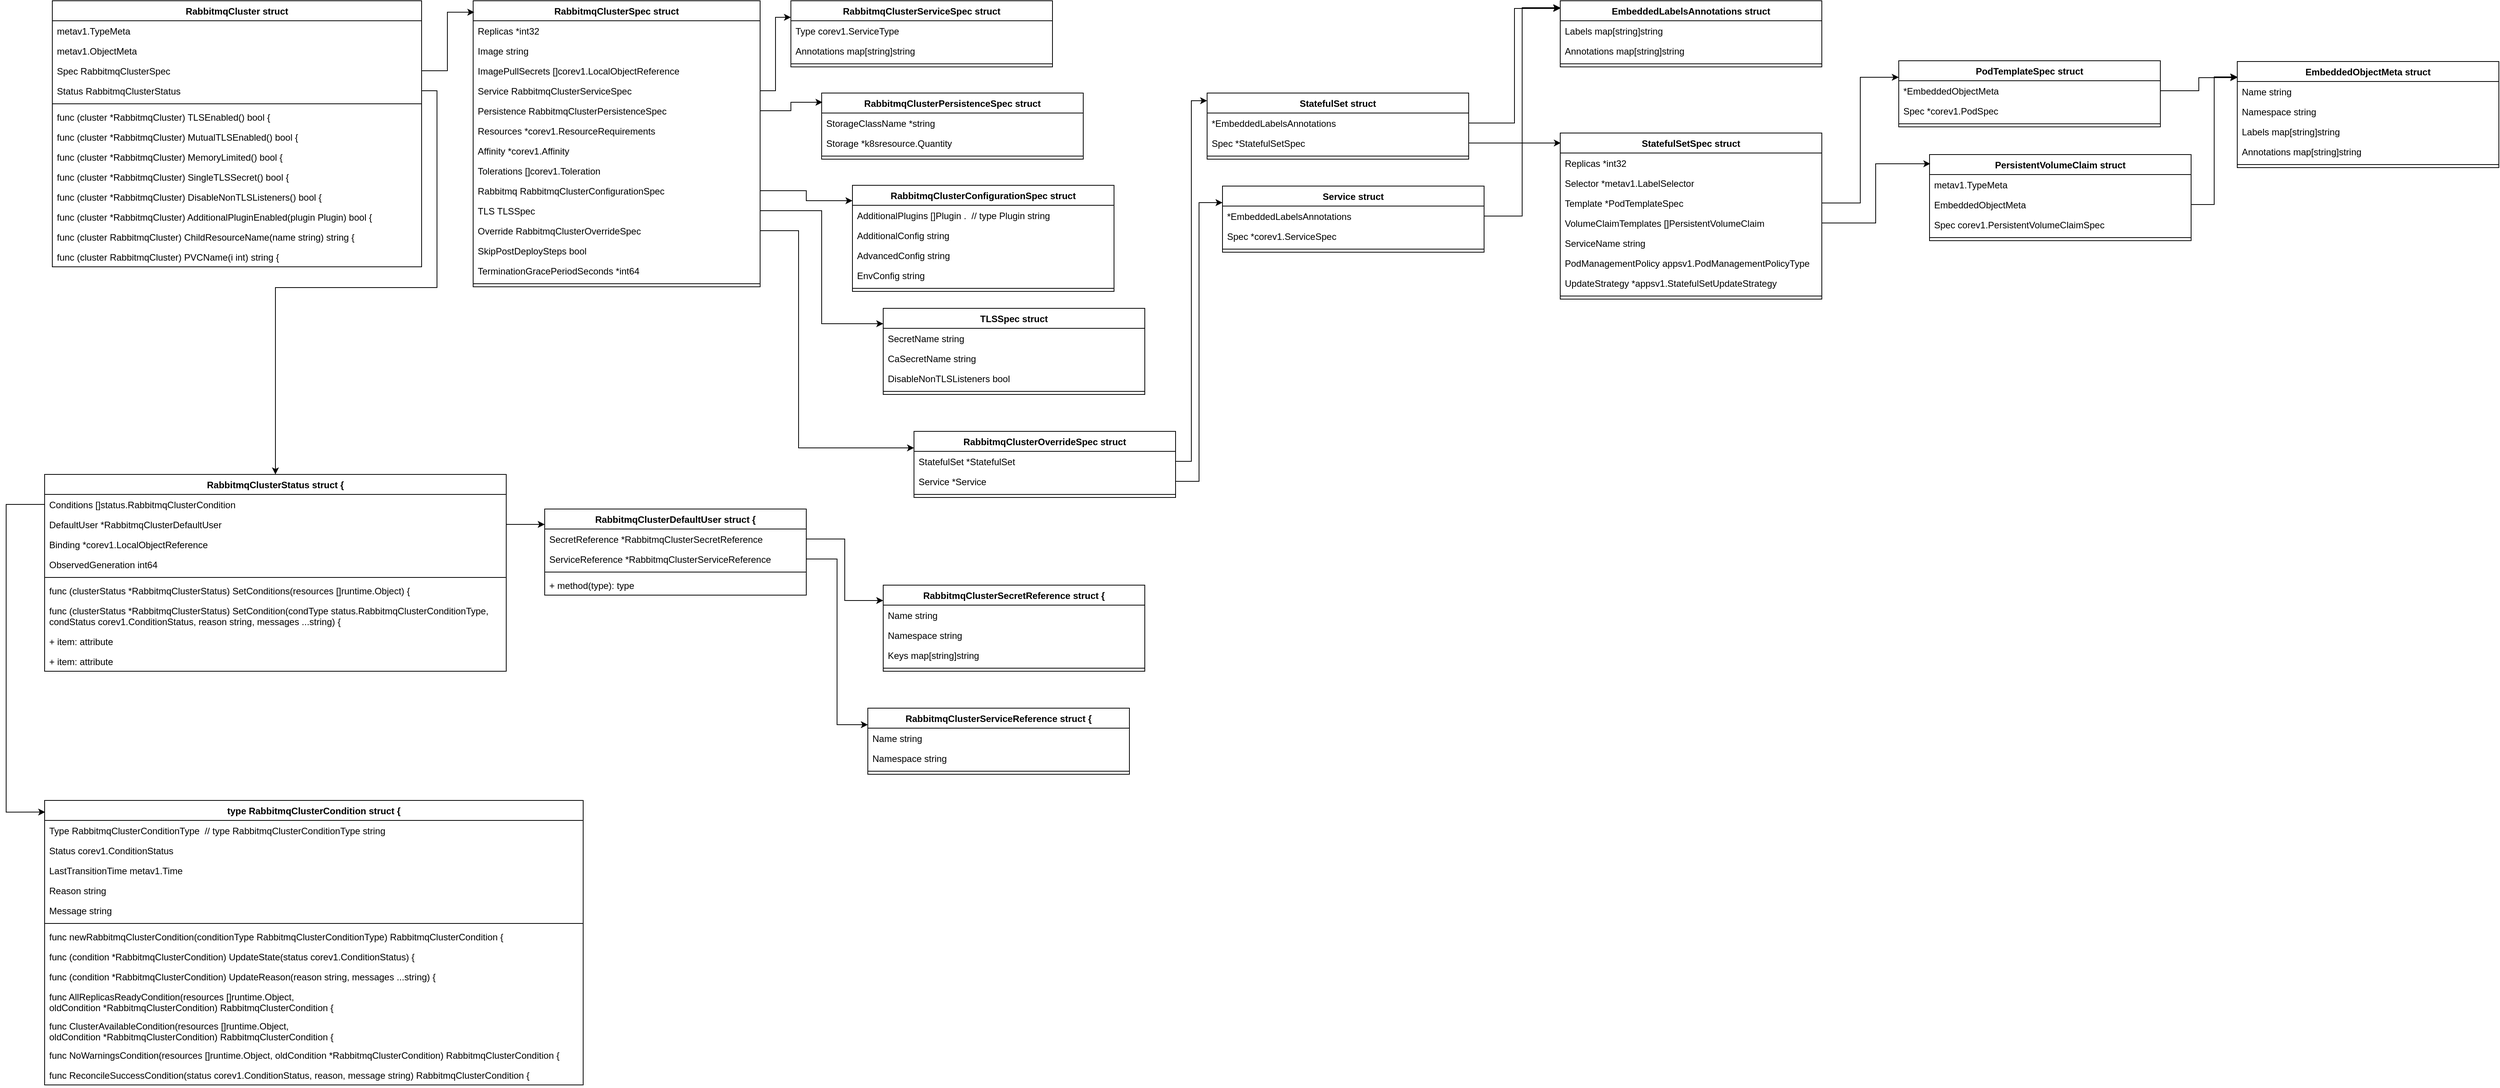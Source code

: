<mxfile version="12.5.3" type="device"><diagram id="CGP5E35bT5dCMNJ7SSdT" name="第 1 页"><mxGraphModel dx="1933" dy="892" grid="1" gridSize="10" guides="1" tooltips="1" connect="1" arrows="1" fold="1" page="1" pageScale="1" pageWidth="827" pageHeight="1169" math="0" shadow="0"><root><mxCell id="0"/><mxCell id="1" parent="0"/><mxCell id="dHgxbIUQUCaYU8uZ3ucw-6" value="RabbitmqCluster struct" style="swimlane;fontStyle=1;align=center;verticalAlign=top;childLayout=stackLayout;horizontal=1;startSize=26;horizontalStack=0;resizeParent=1;resizeParentMax=0;resizeLast=0;collapsible=1;marginBottom=0;" vertex="1" parent="1"><mxGeometry x="-200" y="320" width="480" height="346" as="geometry"/></mxCell><mxCell id="dHgxbIUQUCaYU8uZ3ucw-2" value="metav1.TypeMeta" style="text;strokeColor=none;fillColor=none;align=left;verticalAlign=top;spacingLeft=4;spacingRight=4;overflow=hidden;rotatable=0;points=[[0,0.5],[1,0.5]];portConstraint=eastwest;" vertex="1" parent="dHgxbIUQUCaYU8uZ3ucw-6"><mxGeometry y="26" width="480" height="26" as="geometry"/></mxCell><mxCell id="dHgxbIUQUCaYU8uZ3ucw-3" value="metav1.ObjectMeta" style="text;strokeColor=none;fillColor=none;align=left;verticalAlign=top;spacingLeft=4;spacingRight=4;overflow=hidden;rotatable=0;points=[[0,0.5],[1,0.5]];portConstraint=eastwest;" vertex="1" parent="dHgxbIUQUCaYU8uZ3ucw-6"><mxGeometry y="52" width="480" height="26" as="geometry"/></mxCell><mxCell id="dHgxbIUQUCaYU8uZ3ucw-4" value="Spec RabbitmqClusterSpec" style="text;strokeColor=none;fillColor=none;align=left;verticalAlign=top;spacingLeft=4;spacingRight=4;overflow=hidden;rotatable=0;points=[[0,0.5],[1,0.5]];portConstraint=eastwest;" vertex="1" parent="dHgxbIUQUCaYU8uZ3ucw-6"><mxGeometry y="78" width="480" height="26" as="geometry"/></mxCell><mxCell id="dHgxbIUQUCaYU8uZ3ucw-5" value="Status RabbitmqClusterStatus" style="text;strokeColor=none;fillColor=none;align=left;verticalAlign=top;spacingLeft=4;spacingRight=4;overflow=hidden;rotatable=0;points=[[0,0.5],[1,0.5]];portConstraint=eastwest;" vertex="1" parent="dHgxbIUQUCaYU8uZ3ucw-6"><mxGeometry y="104" width="480" height="26" as="geometry"/></mxCell><mxCell id="dHgxbIUQUCaYU8uZ3ucw-8" value="" style="line;strokeWidth=1;fillColor=none;align=left;verticalAlign=middle;spacingTop=-1;spacingLeft=3;spacingRight=3;rotatable=0;labelPosition=right;points=[];portConstraint=eastwest;" vertex="1" parent="dHgxbIUQUCaYU8uZ3ucw-6"><mxGeometry y="130" width="480" height="8" as="geometry"/></mxCell><mxCell id="dHgxbIUQUCaYU8uZ3ucw-153" value="func (cluster *RabbitmqCluster) TLSEnabled() bool {" style="text;strokeColor=none;fillColor=none;align=left;verticalAlign=top;spacingLeft=4;spacingRight=4;overflow=hidden;rotatable=0;points=[[0,0.5],[1,0.5]];portConstraint=eastwest;" vertex="1" parent="dHgxbIUQUCaYU8uZ3ucw-6"><mxGeometry y="138" width="480" height="26" as="geometry"/></mxCell><mxCell id="dHgxbIUQUCaYU8uZ3ucw-154" value="func (cluster *RabbitmqCluster) MutualTLSEnabled() bool {" style="text;strokeColor=none;fillColor=none;align=left;verticalAlign=top;spacingLeft=4;spacingRight=4;overflow=hidden;rotatable=0;points=[[0,0.5],[1,0.5]];portConstraint=eastwest;" vertex="1" parent="dHgxbIUQUCaYU8uZ3ucw-6"><mxGeometry y="164" width="480" height="26" as="geometry"/></mxCell><mxCell id="dHgxbIUQUCaYU8uZ3ucw-152" value="func (cluster *RabbitmqCluster) MemoryLimited() bool {" style="text;strokeColor=none;fillColor=none;align=left;verticalAlign=top;spacingLeft=4;spacingRight=4;overflow=hidden;rotatable=0;points=[[0,0.5],[1,0.5]];portConstraint=eastwest;" vertex="1" parent="dHgxbIUQUCaYU8uZ3ucw-6"><mxGeometry y="190" width="480" height="26" as="geometry"/></mxCell><mxCell id="dHgxbIUQUCaYU8uZ3ucw-156" value="func (cluster *RabbitmqCluster) SingleTLSSecret() bool {" style="text;strokeColor=none;fillColor=none;align=left;verticalAlign=top;spacingLeft=4;spacingRight=4;overflow=hidden;rotatable=0;points=[[0,0.5],[1,0.5]];portConstraint=eastwest;" vertex="1" parent="dHgxbIUQUCaYU8uZ3ucw-6"><mxGeometry y="216" width="480" height="26" as="geometry"/></mxCell><mxCell id="dHgxbIUQUCaYU8uZ3ucw-157" value="func (cluster *RabbitmqCluster) DisableNonTLSListeners() bool {" style="text;strokeColor=none;fillColor=none;align=left;verticalAlign=top;spacingLeft=4;spacingRight=4;overflow=hidden;rotatable=0;points=[[0,0.5],[1,0.5]];portConstraint=eastwest;" vertex="1" parent="dHgxbIUQUCaYU8uZ3ucw-6"><mxGeometry y="242" width="480" height="26" as="geometry"/></mxCell><mxCell id="dHgxbIUQUCaYU8uZ3ucw-155" value="func (cluster *RabbitmqCluster) AdditionalPluginEnabled(plugin Plugin) bool {" style="text;strokeColor=none;fillColor=none;align=left;verticalAlign=top;spacingLeft=4;spacingRight=4;overflow=hidden;rotatable=0;points=[[0,0.5],[1,0.5]];portConstraint=eastwest;" vertex="1" parent="dHgxbIUQUCaYU8uZ3ucw-6"><mxGeometry y="268" width="480" height="26" as="geometry"/></mxCell><mxCell id="dHgxbIUQUCaYU8uZ3ucw-158" value="func (cluster RabbitmqCluster) ChildResourceName(name string) string {" style="text;strokeColor=none;fillColor=none;align=left;verticalAlign=top;spacingLeft=4;spacingRight=4;overflow=hidden;rotatable=0;points=[[0,0.5],[1,0.5]];portConstraint=eastwest;" vertex="1" parent="dHgxbIUQUCaYU8uZ3ucw-6"><mxGeometry y="294" width="480" height="26" as="geometry"/></mxCell><mxCell id="dHgxbIUQUCaYU8uZ3ucw-159" value="func (cluster RabbitmqCluster) PVCName(i int) string {" style="text;strokeColor=none;fillColor=none;align=left;verticalAlign=top;spacingLeft=4;spacingRight=4;overflow=hidden;rotatable=0;points=[[0,0.5],[1,0.5]];portConstraint=eastwest;" vertex="1" parent="dHgxbIUQUCaYU8uZ3ucw-6"><mxGeometry y="320" width="480" height="26" as="geometry"/></mxCell><mxCell id="dHgxbIUQUCaYU8uZ3ucw-10" value="RabbitmqClusterSpec struct" style="swimlane;fontStyle=1;align=center;verticalAlign=top;childLayout=stackLayout;horizontal=1;startSize=26;horizontalStack=0;resizeParent=1;resizeParentMax=0;resizeLast=0;collapsible=1;marginBottom=0;" vertex="1" parent="1"><mxGeometry x="347" y="320" width="373" height="372" as="geometry"/></mxCell><mxCell id="dHgxbIUQUCaYU8uZ3ucw-11" value="Replicas *int32" style="text;strokeColor=none;fillColor=none;align=left;verticalAlign=top;spacingLeft=4;spacingRight=4;overflow=hidden;rotatable=0;points=[[0,0.5],[1,0.5]];portConstraint=eastwest;" vertex="1" parent="dHgxbIUQUCaYU8uZ3ucw-10"><mxGeometry y="26" width="373" height="26" as="geometry"/></mxCell><mxCell id="dHgxbIUQUCaYU8uZ3ucw-16" value="Image string" style="text;strokeColor=none;fillColor=none;align=left;verticalAlign=top;spacingLeft=4;spacingRight=4;overflow=hidden;rotatable=0;points=[[0,0.5],[1,0.5]];portConstraint=eastwest;" vertex="1" parent="dHgxbIUQUCaYU8uZ3ucw-10"><mxGeometry y="52" width="373" height="26" as="geometry"/></mxCell><mxCell id="dHgxbIUQUCaYU8uZ3ucw-18" value="ImagePullSecrets []corev1.LocalObjectReference" style="text;strokeColor=none;fillColor=none;align=left;verticalAlign=top;spacingLeft=4;spacingRight=4;overflow=hidden;rotatable=0;points=[[0,0.5],[1,0.5]];portConstraint=eastwest;" vertex="1" parent="dHgxbIUQUCaYU8uZ3ucw-10"><mxGeometry y="78" width="373" height="26" as="geometry"/></mxCell><mxCell id="dHgxbIUQUCaYU8uZ3ucw-17" value="Service RabbitmqClusterServiceSpec" style="text;strokeColor=none;fillColor=none;align=left;verticalAlign=top;spacingLeft=4;spacingRight=4;overflow=hidden;rotatable=0;points=[[0,0.5],[1,0.5]];portConstraint=eastwest;" vertex="1" parent="dHgxbIUQUCaYU8uZ3ucw-10"><mxGeometry y="104" width="373" height="26" as="geometry"/></mxCell><mxCell id="dHgxbIUQUCaYU8uZ3ucw-19" value="Persistence RabbitmqClusterPersistenceSpec" style="text;strokeColor=none;fillColor=none;align=left;verticalAlign=top;spacingLeft=4;spacingRight=4;overflow=hidden;rotatable=0;points=[[0,0.5],[1,0.5]];portConstraint=eastwest;" vertex="1" parent="dHgxbIUQUCaYU8uZ3ucw-10"><mxGeometry y="130" width="373" height="26" as="geometry"/></mxCell><mxCell id="dHgxbIUQUCaYU8uZ3ucw-15" value="Resources *corev1.ResourceRequirements" style="text;strokeColor=none;fillColor=none;align=left;verticalAlign=top;spacingLeft=4;spacingRight=4;overflow=hidden;rotatable=0;points=[[0,0.5],[1,0.5]];portConstraint=eastwest;" vertex="1" parent="dHgxbIUQUCaYU8uZ3ucw-10"><mxGeometry y="156" width="373" height="26" as="geometry"/></mxCell><mxCell id="dHgxbIUQUCaYU8uZ3ucw-14" value="Affinity *corev1.Affinity" style="text;strokeColor=none;fillColor=none;align=left;verticalAlign=top;spacingLeft=4;spacingRight=4;overflow=hidden;rotatable=0;points=[[0,0.5],[1,0.5]];portConstraint=eastwest;" vertex="1" parent="dHgxbIUQUCaYU8uZ3ucw-10"><mxGeometry y="182" width="373" height="26" as="geometry"/></mxCell><mxCell id="dHgxbIUQUCaYU8uZ3ucw-25" value="Tolerations []corev1.Toleration" style="text;strokeColor=none;fillColor=none;align=left;verticalAlign=top;spacingLeft=4;spacingRight=4;overflow=hidden;rotatable=0;points=[[0,0.5],[1,0.5]];portConstraint=eastwest;" vertex="1" parent="dHgxbIUQUCaYU8uZ3ucw-10"><mxGeometry y="208" width="373" height="26" as="geometry"/></mxCell><mxCell id="dHgxbIUQUCaYU8uZ3ucw-27" value="Rabbitmq RabbitmqClusterConfigurationSpec" style="text;strokeColor=none;fillColor=none;align=left;verticalAlign=top;spacingLeft=4;spacingRight=4;overflow=hidden;rotatable=0;points=[[0,0.5],[1,0.5]];portConstraint=eastwest;" vertex="1" parent="dHgxbIUQUCaYU8uZ3ucw-10"><mxGeometry y="234" width="373" height="26" as="geometry"/></mxCell><mxCell id="dHgxbIUQUCaYU8uZ3ucw-28" value="TLS TLSSpec" style="text;strokeColor=none;fillColor=none;align=left;verticalAlign=top;spacingLeft=4;spacingRight=4;overflow=hidden;rotatable=0;points=[[0,0.5],[1,0.5]];portConstraint=eastwest;" vertex="1" parent="dHgxbIUQUCaYU8uZ3ucw-10"><mxGeometry y="260" width="373" height="26" as="geometry"/></mxCell><mxCell id="dHgxbIUQUCaYU8uZ3ucw-30" value="Override RabbitmqClusterOverrideSpec" style="text;strokeColor=none;fillColor=none;align=left;verticalAlign=top;spacingLeft=4;spacingRight=4;overflow=hidden;rotatable=0;points=[[0,0.5],[1,0.5]];portConstraint=eastwest;" vertex="1" parent="dHgxbIUQUCaYU8uZ3ucw-10"><mxGeometry y="286" width="373" height="26" as="geometry"/></mxCell><mxCell id="dHgxbIUQUCaYU8uZ3ucw-31" value="SkipPostDeploySteps bool" style="text;strokeColor=none;fillColor=none;align=left;verticalAlign=top;spacingLeft=4;spacingRight=4;overflow=hidden;rotatable=0;points=[[0,0.5],[1,0.5]];portConstraint=eastwest;" vertex="1" parent="dHgxbIUQUCaYU8uZ3ucw-10"><mxGeometry y="312" width="373" height="26" as="geometry"/></mxCell><mxCell id="dHgxbIUQUCaYU8uZ3ucw-32" value="TerminationGracePeriodSeconds *int64" style="text;strokeColor=none;fillColor=none;align=left;verticalAlign=top;spacingLeft=4;spacingRight=4;overflow=hidden;rotatable=0;points=[[0,0.5],[1,0.5]];portConstraint=eastwest;" vertex="1" parent="dHgxbIUQUCaYU8uZ3ucw-10"><mxGeometry y="338" width="373" height="26" as="geometry"/></mxCell><mxCell id="dHgxbIUQUCaYU8uZ3ucw-12" value="" style="line;strokeWidth=1;fillColor=none;align=left;verticalAlign=middle;spacingTop=-1;spacingLeft=3;spacingRight=3;rotatable=0;labelPosition=right;points=[];portConstraint=eastwest;" vertex="1" parent="dHgxbIUQUCaYU8uZ3ucw-10"><mxGeometry y="364" width="373" height="8" as="geometry"/></mxCell><mxCell id="dHgxbIUQUCaYU8uZ3ucw-33" style="edgeStyle=orthogonalEdgeStyle;rounded=0;orthogonalLoop=1;jettySize=auto;html=1;entryX=0.004;entryY=0.04;entryDx=0;entryDy=0;entryPerimeter=0;" edge="1" parent="1" source="dHgxbIUQUCaYU8uZ3ucw-4" target="dHgxbIUQUCaYU8uZ3ucw-10"><mxGeometry relative="1" as="geometry"/></mxCell><mxCell id="dHgxbIUQUCaYU8uZ3ucw-34" value="RabbitmqClusterOverrideSpec struct" style="swimlane;fontStyle=1;align=center;verticalAlign=top;childLayout=stackLayout;horizontal=1;startSize=26;horizontalStack=0;resizeParent=1;resizeParentMax=0;resizeLast=0;collapsible=1;marginBottom=0;" vertex="1" parent="1"><mxGeometry x="920" y="880" width="340" height="86" as="geometry"/></mxCell><mxCell id="dHgxbIUQUCaYU8uZ3ucw-35" value="StatefulSet *StatefulSet" style="text;strokeColor=none;fillColor=none;align=left;verticalAlign=top;spacingLeft=4;spacingRight=4;overflow=hidden;rotatable=0;points=[[0,0.5],[1,0.5]];portConstraint=eastwest;" vertex="1" parent="dHgxbIUQUCaYU8uZ3ucw-34"><mxGeometry y="26" width="340" height="26" as="geometry"/></mxCell><mxCell id="dHgxbIUQUCaYU8uZ3ucw-38" value="Service *Service" style="text;strokeColor=none;fillColor=none;align=left;verticalAlign=top;spacingLeft=4;spacingRight=4;overflow=hidden;rotatable=0;points=[[0,0.5],[1,0.5]];portConstraint=eastwest;" vertex="1" parent="dHgxbIUQUCaYU8uZ3ucw-34"><mxGeometry y="52" width="340" height="26" as="geometry"/></mxCell><mxCell id="dHgxbIUQUCaYU8uZ3ucw-36" value="" style="line;strokeWidth=1;fillColor=none;align=left;verticalAlign=middle;spacingTop=-1;spacingLeft=3;spacingRight=3;rotatable=0;labelPosition=right;points=[];portConstraint=eastwest;" vertex="1" parent="dHgxbIUQUCaYU8uZ3ucw-34"><mxGeometry y="78" width="340" height="8" as="geometry"/></mxCell><mxCell id="dHgxbIUQUCaYU8uZ3ucw-40" value="Service struct" style="swimlane;fontStyle=1;align=center;verticalAlign=top;childLayout=stackLayout;horizontal=1;startSize=26;horizontalStack=0;resizeParent=1;resizeParentMax=0;resizeLast=0;collapsible=1;marginBottom=0;" vertex="1" parent="1"><mxGeometry x="1321" y="561" width="340" height="86" as="geometry"/></mxCell><mxCell id="dHgxbIUQUCaYU8uZ3ucw-41" value="*EmbeddedLabelsAnnotations" style="text;strokeColor=none;fillColor=none;align=left;verticalAlign=top;spacingLeft=4;spacingRight=4;overflow=hidden;rotatable=0;points=[[0,0.5],[1,0.5]];portConstraint=eastwest;" vertex="1" parent="dHgxbIUQUCaYU8uZ3ucw-40"><mxGeometry y="26" width="340" height="26" as="geometry"/></mxCell><mxCell id="dHgxbIUQUCaYU8uZ3ucw-44" value="Spec *corev1.ServiceSpec" style="text;strokeColor=none;fillColor=none;align=left;verticalAlign=top;spacingLeft=4;spacingRight=4;overflow=hidden;rotatable=0;points=[[0,0.5],[1,0.5]];portConstraint=eastwest;" vertex="1" parent="dHgxbIUQUCaYU8uZ3ucw-40"><mxGeometry y="52" width="340" height="26" as="geometry"/></mxCell><mxCell id="dHgxbIUQUCaYU8uZ3ucw-42" value="" style="line;strokeWidth=1;fillColor=none;align=left;verticalAlign=middle;spacingTop=-1;spacingLeft=3;spacingRight=3;rotatable=0;labelPosition=right;points=[];portConstraint=eastwest;" vertex="1" parent="dHgxbIUQUCaYU8uZ3ucw-40"><mxGeometry y="78" width="340" height="8" as="geometry"/></mxCell><mxCell id="dHgxbIUQUCaYU8uZ3ucw-47" value="StatefulSet struct" style="swimlane;fontStyle=1;align=center;verticalAlign=top;childLayout=stackLayout;horizontal=1;startSize=26;horizontalStack=0;resizeParent=1;resizeParentMax=0;resizeLast=0;collapsible=1;marginBottom=0;" vertex="1" parent="1"><mxGeometry x="1301" y="440" width="340" height="86" as="geometry"/></mxCell><mxCell id="dHgxbIUQUCaYU8uZ3ucw-48" value="*EmbeddedLabelsAnnotations" style="text;strokeColor=none;fillColor=none;align=left;verticalAlign=top;spacingLeft=4;spacingRight=4;overflow=hidden;rotatable=0;points=[[0,0.5],[1,0.5]];portConstraint=eastwest;" vertex="1" parent="dHgxbIUQUCaYU8uZ3ucw-47"><mxGeometry y="26" width="340" height="26" as="geometry"/></mxCell><mxCell id="dHgxbIUQUCaYU8uZ3ucw-51" value="Spec *StatefulSetSpec" style="text;strokeColor=none;fillColor=none;align=left;verticalAlign=top;spacingLeft=4;spacingRight=4;overflow=hidden;rotatable=0;points=[[0,0.5],[1,0.5]];portConstraint=eastwest;" vertex="1" parent="dHgxbIUQUCaYU8uZ3ucw-47"><mxGeometry y="52" width="340" height="26" as="geometry"/></mxCell><mxCell id="dHgxbIUQUCaYU8uZ3ucw-49" value="" style="line;strokeWidth=1;fillColor=none;align=left;verticalAlign=middle;spacingTop=-1;spacingLeft=3;spacingRight=3;rotatable=0;labelPosition=right;points=[];portConstraint=eastwest;" vertex="1" parent="dHgxbIUQUCaYU8uZ3ucw-47"><mxGeometry y="78" width="340" height="8" as="geometry"/></mxCell><mxCell id="dHgxbIUQUCaYU8uZ3ucw-53" value="StatefulSetSpec struct" style="swimlane;fontStyle=1;align=center;verticalAlign=top;childLayout=stackLayout;horizontal=1;startSize=26;horizontalStack=0;resizeParent=1;resizeParentMax=0;resizeLast=0;collapsible=1;marginBottom=0;" vertex="1" parent="1"><mxGeometry x="1760" y="492" width="340" height="216" as="geometry"/></mxCell><mxCell id="dHgxbIUQUCaYU8uZ3ucw-57" value="Replicas *int32" style="text;strokeColor=none;fillColor=none;align=left;verticalAlign=top;spacingLeft=4;spacingRight=4;overflow=hidden;rotatable=0;points=[[0,0.5],[1,0.5]];portConstraint=eastwest;" vertex="1" parent="dHgxbIUQUCaYU8uZ3ucw-53"><mxGeometry y="26" width="340" height="26" as="geometry"/></mxCell><mxCell id="dHgxbIUQUCaYU8uZ3ucw-58" value="Selector *metav1.LabelSelector" style="text;strokeColor=none;fillColor=none;align=left;verticalAlign=top;spacingLeft=4;spacingRight=4;overflow=hidden;rotatable=0;points=[[0,0.5],[1,0.5]];portConstraint=eastwest;" vertex="1" parent="dHgxbIUQUCaYU8uZ3ucw-53"><mxGeometry y="52" width="340" height="26" as="geometry"/></mxCell><mxCell id="dHgxbIUQUCaYU8uZ3ucw-60" value="Template *PodTemplateSpec" style="text;strokeColor=none;fillColor=none;align=left;verticalAlign=top;spacingLeft=4;spacingRight=4;overflow=hidden;rotatable=0;points=[[0,0.5],[1,0.5]];portConstraint=eastwest;" vertex="1" parent="dHgxbIUQUCaYU8uZ3ucw-53"><mxGeometry y="78" width="340" height="26" as="geometry"/></mxCell><mxCell id="dHgxbIUQUCaYU8uZ3ucw-59" value="VolumeClaimTemplates []PersistentVolumeClaim" style="text;strokeColor=none;fillColor=none;align=left;verticalAlign=top;spacingLeft=4;spacingRight=4;overflow=hidden;rotatable=0;points=[[0,0.5],[1,0.5]];portConstraint=eastwest;" vertex="1" parent="dHgxbIUQUCaYU8uZ3ucw-53"><mxGeometry y="104" width="340" height="26" as="geometry"/></mxCell><mxCell id="dHgxbIUQUCaYU8uZ3ucw-61" value="ServiceName string" style="text;strokeColor=none;fillColor=none;align=left;verticalAlign=top;spacingLeft=4;spacingRight=4;overflow=hidden;rotatable=0;points=[[0,0.5],[1,0.5]];portConstraint=eastwest;" vertex="1" parent="dHgxbIUQUCaYU8uZ3ucw-53"><mxGeometry y="130" width="340" height="26" as="geometry"/></mxCell><mxCell id="dHgxbIUQUCaYU8uZ3ucw-54" value="PodManagementPolicy appsv1.PodManagementPolicyType" style="text;strokeColor=none;fillColor=none;align=left;verticalAlign=top;spacingLeft=4;spacingRight=4;overflow=hidden;rotatable=0;points=[[0,0.5],[1,0.5]];portConstraint=eastwest;" vertex="1" parent="dHgxbIUQUCaYU8uZ3ucw-53"><mxGeometry y="156" width="340" height="26" as="geometry"/></mxCell><mxCell id="dHgxbIUQUCaYU8uZ3ucw-62" value="UpdateStrategy *appsv1.StatefulSetUpdateStrategy" style="text;strokeColor=none;fillColor=none;align=left;verticalAlign=top;spacingLeft=4;spacingRight=4;overflow=hidden;rotatable=0;points=[[0,0.5],[1,0.5]];portConstraint=eastwest;" vertex="1" parent="dHgxbIUQUCaYU8uZ3ucw-53"><mxGeometry y="182" width="340" height="26" as="geometry"/></mxCell><mxCell id="dHgxbIUQUCaYU8uZ3ucw-55" value="" style="line;strokeWidth=1;fillColor=none;align=left;verticalAlign=middle;spacingTop=-1;spacingLeft=3;spacingRight=3;rotatable=0;labelPosition=right;points=[];portConstraint=eastwest;" vertex="1" parent="dHgxbIUQUCaYU8uZ3ucw-53"><mxGeometry y="208" width="340" height="8" as="geometry"/></mxCell><mxCell id="dHgxbIUQUCaYU8uZ3ucw-65" value="EmbeddedLabelsAnnotations struct" style="swimlane;fontStyle=1;align=center;verticalAlign=top;childLayout=stackLayout;horizontal=1;startSize=26;horizontalStack=0;resizeParent=1;resizeParentMax=0;resizeLast=0;collapsible=1;marginBottom=0;" vertex="1" parent="1"><mxGeometry x="1760" y="320" width="340" height="86" as="geometry"/></mxCell><mxCell id="dHgxbIUQUCaYU8uZ3ucw-69" value="Labels map[string]string" style="text;strokeColor=none;fillColor=none;align=left;verticalAlign=top;spacingLeft=4;spacingRight=4;overflow=hidden;rotatable=0;points=[[0,0.5],[1,0.5]];portConstraint=eastwest;" vertex="1" parent="dHgxbIUQUCaYU8uZ3ucw-65"><mxGeometry y="26" width="340" height="26" as="geometry"/></mxCell><mxCell id="dHgxbIUQUCaYU8uZ3ucw-66" value="Annotations map[string]string" style="text;strokeColor=none;fillColor=none;align=left;verticalAlign=top;spacingLeft=4;spacingRight=4;overflow=hidden;rotatable=0;points=[[0,0.5],[1,0.5]];portConstraint=eastwest;" vertex="1" parent="dHgxbIUQUCaYU8uZ3ucw-65"><mxGeometry y="52" width="340" height="26" as="geometry"/></mxCell><mxCell id="dHgxbIUQUCaYU8uZ3ucw-67" value="" style="line;strokeWidth=1;fillColor=none;align=left;verticalAlign=middle;spacingTop=-1;spacingLeft=3;spacingRight=3;rotatable=0;labelPosition=right;points=[];portConstraint=eastwest;" vertex="1" parent="dHgxbIUQUCaYU8uZ3ucw-65"><mxGeometry y="78" width="340" height="8" as="geometry"/></mxCell><mxCell id="dHgxbIUQUCaYU8uZ3ucw-72" value="EmbeddedObjectMeta struct" style="swimlane;fontStyle=1;align=center;verticalAlign=top;childLayout=stackLayout;horizontal=1;startSize=26;horizontalStack=0;resizeParent=1;resizeParentMax=0;resizeLast=0;collapsible=1;marginBottom=0;" vertex="1" parent="1"><mxGeometry x="2640" y="399" width="340" height="138" as="geometry"/></mxCell><mxCell id="dHgxbIUQUCaYU8uZ3ucw-73" value="Name string" style="text;strokeColor=none;fillColor=none;align=left;verticalAlign=top;spacingLeft=4;spacingRight=4;overflow=hidden;rotatable=0;points=[[0,0.5],[1,0.5]];portConstraint=eastwest;" vertex="1" parent="dHgxbIUQUCaYU8uZ3ucw-72"><mxGeometry y="26" width="340" height="26" as="geometry"/></mxCell><mxCell id="dHgxbIUQUCaYU8uZ3ucw-77" value="Namespace string" style="text;strokeColor=none;fillColor=none;align=left;verticalAlign=top;spacingLeft=4;spacingRight=4;overflow=hidden;rotatable=0;points=[[0,0.5],[1,0.5]];portConstraint=eastwest;" vertex="1" parent="dHgxbIUQUCaYU8uZ3ucw-72"><mxGeometry y="52" width="340" height="26" as="geometry"/></mxCell><mxCell id="dHgxbIUQUCaYU8uZ3ucw-76" value="Labels map[string]string" style="text;strokeColor=none;fillColor=none;align=left;verticalAlign=top;spacingLeft=4;spacingRight=4;overflow=hidden;rotatable=0;points=[[0,0.5],[1,0.5]];portConstraint=eastwest;" vertex="1" parent="dHgxbIUQUCaYU8uZ3ucw-72"><mxGeometry y="78" width="340" height="26" as="geometry"/></mxCell><mxCell id="dHgxbIUQUCaYU8uZ3ucw-78" value="Annotations map[string]string" style="text;strokeColor=none;fillColor=none;align=left;verticalAlign=top;spacingLeft=4;spacingRight=4;overflow=hidden;rotatable=0;points=[[0,0.5],[1,0.5]];portConstraint=eastwest;" vertex="1" parent="dHgxbIUQUCaYU8uZ3ucw-72"><mxGeometry y="104" width="340" height="26" as="geometry"/></mxCell><mxCell id="dHgxbIUQUCaYU8uZ3ucw-74" value="" style="line;strokeWidth=1;fillColor=none;align=left;verticalAlign=middle;spacingTop=-1;spacingLeft=3;spacingRight=3;rotatable=0;labelPosition=right;points=[];portConstraint=eastwest;" vertex="1" parent="dHgxbIUQUCaYU8uZ3ucw-72"><mxGeometry y="130" width="340" height="8" as="geometry"/></mxCell><mxCell id="dHgxbIUQUCaYU8uZ3ucw-79" value="PodTemplateSpec struct" style="swimlane;fontStyle=1;align=center;verticalAlign=top;childLayout=stackLayout;horizontal=1;startSize=26;horizontalStack=0;resizeParent=1;resizeParentMax=0;resizeLast=0;collapsible=1;marginBottom=0;" vertex="1" parent="1"><mxGeometry x="2200" y="398" width="340" height="86" as="geometry"/></mxCell><mxCell id="dHgxbIUQUCaYU8uZ3ucw-80" value="*EmbeddedObjectMeta" style="text;strokeColor=none;fillColor=none;align=left;verticalAlign=top;spacingLeft=4;spacingRight=4;overflow=hidden;rotatable=0;points=[[0,0.5],[1,0.5]];portConstraint=eastwest;" vertex="1" parent="dHgxbIUQUCaYU8uZ3ucw-79"><mxGeometry y="26" width="340" height="26" as="geometry"/></mxCell><mxCell id="dHgxbIUQUCaYU8uZ3ucw-84" value="Spec *corev1.PodSpec" style="text;strokeColor=none;fillColor=none;align=left;verticalAlign=top;spacingLeft=4;spacingRight=4;overflow=hidden;rotatable=0;points=[[0,0.5],[1,0.5]];portConstraint=eastwest;" vertex="1" parent="dHgxbIUQUCaYU8uZ3ucw-79"><mxGeometry y="52" width="340" height="26" as="geometry"/></mxCell><mxCell id="dHgxbIUQUCaYU8uZ3ucw-81" value="" style="line;strokeWidth=1;fillColor=none;align=left;verticalAlign=middle;spacingTop=-1;spacingLeft=3;spacingRight=3;rotatable=0;labelPosition=right;points=[];portConstraint=eastwest;" vertex="1" parent="dHgxbIUQUCaYU8uZ3ucw-79"><mxGeometry y="78" width="340" height="8" as="geometry"/></mxCell><mxCell id="dHgxbIUQUCaYU8uZ3ucw-88" value="PersistentVolumeClaim struct" style="swimlane;fontStyle=1;align=center;verticalAlign=top;childLayout=stackLayout;horizontal=1;startSize=26;horizontalStack=0;resizeParent=1;resizeParentMax=0;resizeLast=0;collapsible=1;marginBottom=0;" vertex="1" parent="1"><mxGeometry x="2240" y="520" width="340" height="112" as="geometry"/></mxCell><mxCell id="dHgxbIUQUCaYU8uZ3ucw-92" value="metav1.TypeMeta" style="text;strokeColor=none;fillColor=none;align=left;verticalAlign=top;spacingLeft=4;spacingRight=4;overflow=hidden;rotatable=0;points=[[0,0.5],[1,0.5]];portConstraint=eastwest;" vertex="1" parent="dHgxbIUQUCaYU8uZ3ucw-88"><mxGeometry y="26" width="340" height="26" as="geometry"/></mxCell><mxCell id="dHgxbIUQUCaYU8uZ3ucw-93" value="EmbeddedObjectMeta" style="text;strokeColor=none;fillColor=none;align=left;verticalAlign=top;spacingLeft=4;spacingRight=4;overflow=hidden;rotatable=0;points=[[0,0.5],[1,0.5]];portConstraint=eastwest;" vertex="1" parent="dHgxbIUQUCaYU8uZ3ucw-88"><mxGeometry y="52" width="340" height="26" as="geometry"/></mxCell><mxCell id="dHgxbIUQUCaYU8uZ3ucw-94" value="Spec corev1.PersistentVolumeClaimSpec" style="text;strokeColor=none;fillColor=none;align=left;verticalAlign=top;spacingLeft=4;spacingRight=4;overflow=hidden;rotatable=0;points=[[0,0.5],[1,0.5]];portConstraint=eastwest;" vertex="1" parent="dHgxbIUQUCaYU8uZ3ucw-88"><mxGeometry y="78" width="340" height="26" as="geometry"/></mxCell><mxCell id="dHgxbIUQUCaYU8uZ3ucw-90" value="" style="line;strokeWidth=1;fillColor=none;align=left;verticalAlign=middle;spacingTop=-1;spacingLeft=3;spacingRight=3;rotatable=0;labelPosition=right;points=[];portConstraint=eastwest;" vertex="1" parent="dHgxbIUQUCaYU8uZ3ucw-88"><mxGeometry y="104" width="340" height="8" as="geometry"/></mxCell><mxCell id="dHgxbIUQUCaYU8uZ3ucw-103" value="TLSSpec struct" style="swimlane;fontStyle=1;align=center;verticalAlign=top;childLayout=stackLayout;horizontal=1;startSize=26;horizontalStack=0;resizeParent=1;resizeParentMax=0;resizeLast=0;collapsible=1;marginBottom=0;" vertex="1" parent="1"><mxGeometry x="880" y="720" width="340" height="112" as="geometry"/></mxCell><mxCell id="dHgxbIUQUCaYU8uZ3ucw-104" value="SecretName string" style="text;strokeColor=none;fillColor=none;align=left;verticalAlign=top;spacingLeft=4;spacingRight=4;overflow=hidden;rotatable=0;points=[[0,0.5],[1,0.5]];portConstraint=eastwest;" vertex="1" parent="dHgxbIUQUCaYU8uZ3ucw-103"><mxGeometry y="26" width="340" height="26" as="geometry"/></mxCell><mxCell id="dHgxbIUQUCaYU8uZ3ucw-109" value="CaSecretName string" style="text;strokeColor=none;fillColor=none;align=left;verticalAlign=top;spacingLeft=4;spacingRight=4;overflow=hidden;rotatable=0;points=[[0,0.5],[1,0.5]];portConstraint=eastwest;" vertex="1" parent="dHgxbIUQUCaYU8uZ3ucw-103"><mxGeometry y="52" width="340" height="26" as="geometry"/></mxCell><mxCell id="dHgxbIUQUCaYU8uZ3ucw-108" value="DisableNonTLSListeners bool" style="text;strokeColor=none;fillColor=none;align=left;verticalAlign=top;spacingLeft=4;spacingRight=4;overflow=hidden;rotatable=0;points=[[0,0.5],[1,0.5]];portConstraint=eastwest;" vertex="1" parent="dHgxbIUQUCaYU8uZ3ucw-103"><mxGeometry y="78" width="340" height="26" as="geometry"/></mxCell><mxCell id="dHgxbIUQUCaYU8uZ3ucw-105" value="" style="line;strokeWidth=1;fillColor=none;align=left;verticalAlign=middle;spacingTop=-1;spacingLeft=3;spacingRight=3;rotatable=0;labelPosition=right;points=[];portConstraint=eastwest;" vertex="1" parent="dHgxbIUQUCaYU8uZ3ucw-103"><mxGeometry y="104" width="340" height="8" as="geometry"/></mxCell><mxCell id="dHgxbIUQUCaYU8uZ3ucw-111" value="RabbitmqClusterConfigurationSpec struct" style="swimlane;fontStyle=1;align=center;verticalAlign=top;childLayout=stackLayout;horizontal=1;startSize=26;horizontalStack=0;resizeParent=1;resizeParentMax=0;resizeLast=0;collapsible=1;marginBottom=0;" vertex="1" parent="1"><mxGeometry x="840" y="560" width="340" height="138" as="geometry"/></mxCell><mxCell id="dHgxbIUQUCaYU8uZ3ucw-115" value="AdditionalPlugins []Plugin .  // type Plugin string" style="text;strokeColor=none;fillColor=none;align=left;verticalAlign=top;spacingLeft=4;spacingRight=4;overflow=hidden;rotatable=0;points=[[0,0.5],[1,0.5]];portConstraint=eastwest;" vertex="1" parent="dHgxbIUQUCaYU8uZ3ucw-111"><mxGeometry y="26" width="340" height="26" as="geometry"/></mxCell><mxCell id="dHgxbIUQUCaYU8uZ3ucw-118" value="AdditionalConfig string" style="text;strokeColor=none;fillColor=none;align=left;verticalAlign=top;spacingLeft=4;spacingRight=4;overflow=hidden;rotatable=0;points=[[0,0.5],[1,0.5]];portConstraint=eastwest;" vertex="1" parent="dHgxbIUQUCaYU8uZ3ucw-111"><mxGeometry y="52" width="340" height="26" as="geometry"/></mxCell><mxCell id="dHgxbIUQUCaYU8uZ3ucw-119" value="AdvancedConfig string" style="text;strokeColor=none;fillColor=none;align=left;verticalAlign=top;spacingLeft=4;spacingRight=4;overflow=hidden;rotatable=0;points=[[0,0.5],[1,0.5]];portConstraint=eastwest;" vertex="1" parent="dHgxbIUQUCaYU8uZ3ucw-111"><mxGeometry y="78" width="340" height="26" as="geometry"/></mxCell><mxCell id="dHgxbIUQUCaYU8uZ3ucw-120" value="EnvConfig string" style="text;strokeColor=none;fillColor=none;align=left;verticalAlign=top;spacingLeft=4;spacingRight=4;overflow=hidden;rotatable=0;points=[[0,0.5],[1,0.5]];portConstraint=eastwest;" vertex="1" parent="dHgxbIUQUCaYU8uZ3ucw-111"><mxGeometry y="104" width="340" height="26" as="geometry"/></mxCell><mxCell id="dHgxbIUQUCaYU8uZ3ucw-113" value="" style="line;strokeWidth=1;fillColor=none;align=left;verticalAlign=middle;spacingTop=-1;spacingLeft=3;spacingRight=3;rotatable=0;labelPosition=right;points=[];portConstraint=eastwest;" vertex="1" parent="dHgxbIUQUCaYU8uZ3ucw-111"><mxGeometry y="130" width="340" height="8" as="geometry"/></mxCell><mxCell id="dHgxbIUQUCaYU8uZ3ucw-123" value="RabbitmqClusterPersistenceSpec struct" style="swimlane;fontStyle=1;align=center;verticalAlign=top;childLayout=stackLayout;horizontal=1;startSize=26;horizontalStack=0;resizeParent=1;resizeParentMax=0;resizeLast=0;collapsible=1;marginBottom=0;" vertex="1" parent="1"><mxGeometry x="800" y="440" width="340" height="86" as="geometry"/></mxCell><mxCell id="dHgxbIUQUCaYU8uZ3ucw-124" value="StorageClassName *string" style="text;strokeColor=none;fillColor=none;align=left;verticalAlign=top;spacingLeft=4;spacingRight=4;overflow=hidden;rotatable=0;points=[[0,0.5],[1,0.5]];portConstraint=eastwest;" vertex="1" parent="dHgxbIUQUCaYU8uZ3ucw-123"><mxGeometry y="26" width="340" height="26" as="geometry"/></mxCell><mxCell id="dHgxbIUQUCaYU8uZ3ucw-129" value="Storage *k8sresource.Quantity" style="text;strokeColor=none;fillColor=none;align=left;verticalAlign=top;spacingLeft=4;spacingRight=4;overflow=hidden;rotatable=0;points=[[0,0.5],[1,0.5]];portConstraint=eastwest;" vertex="1" parent="dHgxbIUQUCaYU8uZ3ucw-123"><mxGeometry y="52" width="340" height="26" as="geometry"/></mxCell><mxCell id="dHgxbIUQUCaYU8uZ3ucw-125" value="" style="line;strokeWidth=1;fillColor=none;align=left;verticalAlign=middle;spacingTop=-1;spacingLeft=3;spacingRight=3;rotatable=0;labelPosition=right;points=[];portConstraint=eastwest;" vertex="1" parent="dHgxbIUQUCaYU8uZ3ucw-123"><mxGeometry y="78" width="340" height="8" as="geometry"/></mxCell><mxCell id="dHgxbIUQUCaYU8uZ3ucw-132" value="RabbitmqClusterServiceSpec struct" style="swimlane;fontStyle=1;align=center;verticalAlign=top;childLayout=stackLayout;horizontal=1;startSize=26;horizontalStack=0;resizeParent=1;resizeParentMax=0;resizeLast=0;collapsible=1;marginBottom=0;" vertex="1" parent="1"><mxGeometry x="760" y="320" width="340" height="86" as="geometry"/></mxCell><mxCell id="dHgxbIUQUCaYU8uZ3ucw-133" value="Type corev1.ServiceType" style="text;strokeColor=none;fillColor=none;align=left;verticalAlign=top;spacingLeft=4;spacingRight=4;overflow=hidden;rotatable=0;points=[[0,0.5],[1,0.5]];portConstraint=eastwest;" vertex="1" parent="dHgxbIUQUCaYU8uZ3ucw-132"><mxGeometry y="26" width="340" height="26" as="geometry"/></mxCell><mxCell id="dHgxbIUQUCaYU8uZ3ucw-137" value="Annotations map[string]string" style="text;strokeColor=none;fillColor=none;align=left;verticalAlign=top;spacingLeft=4;spacingRight=4;overflow=hidden;rotatable=0;points=[[0,0.5],[1,0.5]];portConstraint=eastwest;" vertex="1" parent="dHgxbIUQUCaYU8uZ3ucw-132"><mxGeometry y="52" width="340" height="26" as="geometry"/></mxCell><mxCell id="dHgxbIUQUCaYU8uZ3ucw-134" value="" style="line;strokeWidth=1;fillColor=none;align=left;verticalAlign=middle;spacingTop=-1;spacingLeft=3;spacingRight=3;rotatable=0;labelPosition=right;points=[];portConstraint=eastwest;" vertex="1" parent="dHgxbIUQUCaYU8uZ3ucw-132"><mxGeometry y="78" width="340" height="8" as="geometry"/></mxCell><mxCell id="dHgxbIUQUCaYU8uZ3ucw-138" style="edgeStyle=orthogonalEdgeStyle;rounded=0;orthogonalLoop=1;jettySize=auto;html=1;entryX=0;entryY=0.25;entryDx=0;entryDy=0;" edge="1" parent="1" source="dHgxbIUQUCaYU8uZ3ucw-17" target="dHgxbIUQUCaYU8uZ3ucw-132"><mxGeometry relative="1" as="geometry"/></mxCell><mxCell id="dHgxbIUQUCaYU8uZ3ucw-139" style="edgeStyle=orthogonalEdgeStyle;rounded=0;orthogonalLoop=1;jettySize=auto;html=1;entryX=0.003;entryY=0.14;entryDx=0;entryDy=0;entryPerimeter=0;" edge="1" parent="1" source="dHgxbIUQUCaYU8uZ3ucw-19" target="dHgxbIUQUCaYU8uZ3ucw-123"><mxGeometry relative="1" as="geometry"/></mxCell><mxCell id="dHgxbIUQUCaYU8uZ3ucw-140" style="edgeStyle=orthogonalEdgeStyle;rounded=0;orthogonalLoop=1;jettySize=auto;html=1;entryX=0;entryY=0.145;entryDx=0;entryDy=0;entryPerimeter=0;" edge="1" parent="1" source="dHgxbIUQUCaYU8uZ3ucw-27" target="dHgxbIUQUCaYU8uZ3ucw-111"><mxGeometry relative="1" as="geometry"/></mxCell><mxCell id="dHgxbIUQUCaYU8uZ3ucw-141" style="edgeStyle=orthogonalEdgeStyle;rounded=0;orthogonalLoop=1;jettySize=auto;html=1;entryX=0;entryY=0.179;entryDx=0;entryDy=0;entryPerimeter=0;" edge="1" parent="1" source="dHgxbIUQUCaYU8uZ3ucw-28" target="dHgxbIUQUCaYU8uZ3ucw-103"><mxGeometry relative="1" as="geometry"/></mxCell><mxCell id="dHgxbIUQUCaYU8uZ3ucw-142" style="edgeStyle=orthogonalEdgeStyle;rounded=0;orthogonalLoop=1;jettySize=auto;html=1;entryX=0;entryY=0.25;entryDx=0;entryDy=0;" edge="1" parent="1" source="dHgxbIUQUCaYU8uZ3ucw-30" target="dHgxbIUQUCaYU8uZ3ucw-34"><mxGeometry relative="1" as="geometry"><Array as="points"><mxPoint x="770" y="619"/><mxPoint x="770" y="902"/></Array></mxGeometry></mxCell><mxCell id="dHgxbIUQUCaYU8uZ3ucw-143" style="edgeStyle=orthogonalEdgeStyle;rounded=0;orthogonalLoop=1;jettySize=auto;html=1;entryX=0;entryY=0.116;entryDx=0;entryDy=0;entryPerimeter=0;" edge="1" parent="1" source="dHgxbIUQUCaYU8uZ3ucw-35" target="dHgxbIUQUCaYU8uZ3ucw-47"><mxGeometry relative="1" as="geometry"/></mxCell><mxCell id="dHgxbIUQUCaYU8uZ3ucw-144" style="edgeStyle=orthogonalEdgeStyle;rounded=0;orthogonalLoop=1;jettySize=auto;html=1;entryX=0;entryY=0.25;entryDx=0;entryDy=0;" edge="1" parent="1" source="dHgxbIUQUCaYU8uZ3ucw-38" target="dHgxbIUQUCaYU8uZ3ucw-40"><mxGeometry relative="1" as="geometry"/></mxCell><mxCell id="dHgxbIUQUCaYU8uZ3ucw-145" style="edgeStyle=orthogonalEdgeStyle;rounded=0;orthogonalLoop=1;jettySize=auto;html=1;entryX=0;entryY=0.116;entryDx=0;entryDy=0;entryPerimeter=0;" edge="1" parent="1" source="dHgxbIUQUCaYU8uZ3ucw-48" target="dHgxbIUQUCaYU8uZ3ucw-65"><mxGeometry relative="1" as="geometry"/></mxCell><mxCell id="dHgxbIUQUCaYU8uZ3ucw-146" style="edgeStyle=orthogonalEdgeStyle;rounded=0;orthogonalLoop=1;jettySize=auto;html=1;entryX=0;entryY=0.105;entryDx=0;entryDy=0;entryPerimeter=0;" edge="1" parent="1" source="dHgxbIUQUCaYU8uZ3ucw-41" target="dHgxbIUQUCaYU8uZ3ucw-65"><mxGeometry relative="1" as="geometry"/></mxCell><mxCell id="dHgxbIUQUCaYU8uZ3ucw-147" style="edgeStyle=orthogonalEdgeStyle;rounded=0;orthogonalLoop=1;jettySize=auto;html=1;entryX=0.002;entryY=0.06;entryDx=0;entryDy=0;entryPerimeter=0;" edge="1" parent="1" source="dHgxbIUQUCaYU8uZ3ucw-51" target="dHgxbIUQUCaYU8uZ3ucw-53"><mxGeometry relative="1" as="geometry"/></mxCell><mxCell id="dHgxbIUQUCaYU8uZ3ucw-148" style="edgeStyle=orthogonalEdgeStyle;rounded=0;orthogonalLoop=1;jettySize=auto;html=1;entryX=0;entryY=0.25;entryDx=0;entryDy=0;" edge="1" parent="1" source="dHgxbIUQUCaYU8uZ3ucw-60" target="dHgxbIUQUCaYU8uZ3ucw-79"><mxGeometry relative="1" as="geometry"/></mxCell><mxCell id="dHgxbIUQUCaYU8uZ3ucw-149" style="edgeStyle=orthogonalEdgeStyle;rounded=0;orthogonalLoop=1;jettySize=auto;html=1;entryX=0.003;entryY=0.107;entryDx=0;entryDy=0;entryPerimeter=0;" edge="1" parent="1" source="dHgxbIUQUCaYU8uZ3ucw-59" target="dHgxbIUQUCaYU8uZ3ucw-88"><mxGeometry relative="1" as="geometry"/></mxCell><mxCell id="dHgxbIUQUCaYU8uZ3ucw-150" style="edgeStyle=orthogonalEdgeStyle;rounded=0;orthogonalLoop=1;jettySize=auto;html=1;entryX=0;entryY=0.152;entryDx=0;entryDy=0;entryPerimeter=0;" edge="1" parent="1" source="dHgxbIUQUCaYU8uZ3ucw-80" target="dHgxbIUQUCaYU8uZ3ucw-72"><mxGeometry relative="1" as="geometry"/></mxCell><mxCell id="dHgxbIUQUCaYU8uZ3ucw-151" style="edgeStyle=orthogonalEdgeStyle;rounded=0;orthogonalLoop=1;jettySize=auto;html=1;entryX=0;entryY=0.145;entryDx=0;entryDy=0;entryPerimeter=0;" edge="1" parent="1" source="dHgxbIUQUCaYU8uZ3ucw-93" target="dHgxbIUQUCaYU8uZ3ucw-72"><mxGeometry relative="1" as="geometry"/></mxCell><mxCell id="dHgxbIUQUCaYU8uZ3ucw-160" value="RabbitmqClusterStatus struct {" style="swimlane;fontStyle=1;align=center;verticalAlign=top;childLayout=stackLayout;horizontal=1;startSize=26;horizontalStack=0;resizeParent=1;resizeParentMax=0;resizeLast=0;collapsible=1;marginBottom=0;" vertex="1" parent="1"><mxGeometry x="-210" y="936" width="600" height="256" as="geometry"/></mxCell><mxCell id="dHgxbIUQUCaYU8uZ3ucw-161" value="Conditions []status.RabbitmqClusterCondition" style="text;strokeColor=none;fillColor=none;align=left;verticalAlign=top;spacingLeft=4;spacingRight=4;overflow=hidden;rotatable=0;points=[[0,0.5],[1,0.5]];portConstraint=eastwest;" vertex="1" parent="dHgxbIUQUCaYU8uZ3ucw-160"><mxGeometry y="26" width="600" height="26" as="geometry"/></mxCell><mxCell id="TFpelqNcHaP78RPswgw0-3" value="DefaultUser *RabbitmqClusterDefaultUser" style="text;strokeColor=none;fillColor=none;align=left;verticalAlign=top;spacingLeft=4;spacingRight=4;overflow=hidden;rotatable=0;points=[[0,0.5],[1,0.5]];portConstraint=eastwest;" vertex="1" parent="dHgxbIUQUCaYU8uZ3ucw-160"><mxGeometry y="52" width="600" height="26" as="geometry"/></mxCell><mxCell id="TFpelqNcHaP78RPswgw0-4" value="Binding *corev1.LocalObjectReference" style="text;strokeColor=none;fillColor=none;align=left;verticalAlign=top;spacingLeft=4;spacingRight=4;overflow=hidden;rotatable=0;points=[[0,0.5],[1,0.5]];portConstraint=eastwest;" vertex="1" parent="dHgxbIUQUCaYU8uZ3ucw-160"><mxGeometry y="78" width="600" height="26" as="geometry"/></mxCell><mxCell id="TFpelqNcHaP78RPswgw0-2" value="ObservedGeneration int64" style="text;strokeColor=none;fillColor=none;align=left;verticalAlign=top;spacingLeft=4;spacingRight=4;overflow=hidden;rotatable=0;points=[[0,0.5],[1,0.5]];portConstraint=eastwest;" vertex="1" parent="dHgxbIUQUCaYU8uZ3ucw-160"><mxGeometry y="104" width="600" height="26" as="geometry"/></mxCell><mxCell id="dHgxbIUQUCaYU8uZ3ucw-162" value="" style="line;strokeWidth=1;fillColor=none;align=left;verticalAlign=middle;spacingTop=-1;spacingLeft=3;spacingRight=3;rotatable=0;labelPosition=right;points=[];portConstraint=eastwest;" vertex="1" parent="dHgxbIUQUCaYU8uZ3ucw-160"><mxGeometry y="130" width="600" height="8" as="geometry"/></mxCell><mxCell id="dHgxbIUQUCaYU8uZ3ucw-163" value="func (clusterStatus *RabbitmqClusterStatus) SetConditions(resources []runtime.Object) {" style="text;strokeColor=none;fillColor=none;align=left;verticalAlign=top;spacingLeft=4;spacingRight=4;overflow=hidden;rotatable=0;points=[[0,0.5],[1,0.5]];portConstraint=eastwest;" vertex="1" parent="dHgxbIUQUCaYU8uZ3ucw-160"><mxGeometry y="138" width="600" height="26" as="geometry"/></mxCell><mxCell id="TFpelqNcHaP78RPswgw0-7" value="func (clusterStatus *RabbitmqClusterStatus) SetCondition(condType status.RabbitmqClusterConditionType,&#10;&#9;condStatus corev1.ConditionStatus, reason string, messages ...string) {" style="text;strokeColor=none;fillColor=none;align=left;verticalAlign=top;spacingLeft=4;spacingRight=4;overflow=hidden;rotatable=0;points=[[0,0.5],[1,0.5]];portConstraint=eastwest;" vertex="1" parent="dHgxbIUQUCaYU8uZ3ucw-160"><mxGeometry y="164" width="600" height="40" as="geometry"/></mxCell><mxCell id="TFpelqNcHaP78RPswgw0-6" value="+ item: attribute" style="text;strokeColor=none;fillColor=none;align=left;verticalAlign=top;spacingLeft=4;spacingRight=4;overflow=hidden;rotatable=0;points=[[0,0.5],[1,0.5]];portConstraint=eastwest;" vertex="1" parent="dHgxbIUQUCaYU8uZ3ucw-160"><mxGeometry y="204" width="600" height="26" as="geometry"/></mxCell><mxCell id="TFpelqNcHaP78RPswgw0-5" value="+ item: attribute" style="text;strokeColor=none;fillColor=none;align=left;verticalAlign=top;spacingLeft=4;spacingRight=4;overflow=hidden;rotatable=0;points=[[0,0.5],[1,0.5]];portConstraint=eastwest;" vertex="1" parent="dHgxbIUQUCaYU8uZ3ucw-160"><mxGeometry y="230" width="600" height="26" as="geometry"/></mxCell><mxCell id="TFpelqNcHaP78RPswgw0-8" value="RabbitmqClusterDefaultUser struct {" style="swimlane;fontStyle=1;align=center;verticalAlign=top;childLayout=stackLayout;horizontal=1;startSize=26;horizontalStack=0;resizeParent=1;resizeParentMax=0;resizeLast=0;collapsible=1;marginBottom=0;" vertex="1" parent="1"><mxGeometry x="440" y="981" width="340" height="112" as="geometry"/></mxCell><mxCell id="TFpelqNcHaP78RPswgw0-9" value="SecretReference *RabbitmqClusterSecretReference" style="text;strokeColor=none;fillColor=none;align=left;verticalAlign=top;spacingLeft=4;spacingRight=4;overflow=hidden;rotatable=0;points=[[0,0.5],[1,0.5]];portConstraint=eastwest;" vertex="1" parent="TFpelqNcHaP78RPswgw0-8"><mxGeometry y="26" width="340" height="26" as="geometry"/></mxCell><mxCell id="TFpelqNcHaP78RPswgw0-12" value="ServiceReference *RabbitmqClusterServiceReference" style="text;strokeColor=none;fillColor=none;align=left;verticalAlign=top;spacingLeft=4;spacingRight=4;overflow=hidden;rotatable=0;points=[[0,0.5],[1,0.5]];portConstraint=eastwest;" vertex="1" parent="TFpelqNcHaP78RPswgw0-8"><mxGeometry y="52" width="340" height="26" as="geometry"/></mxCell><mxCell id="TFpelqNcHaP78RPswgw0-10" value="" style="line;strokeWidth=1;fillColor=none;align=left;verticalAlign=middle;spacingTop=-1;spacingLeft=3;spacingRight=3;rotatable=0;labelPosition=right;points=[];portConstraint=eastwest;" vertex="1" parent="TFpelqNcHaP78RPswgw0-8"><mxGeometry y="78" width="340" height="8" as="geometry"/></mxCell><mxCell id="TFpelqNcHaP78RPswgw0-11" value="+ method(type): type" style="text;strokeColor=none;fillColor=none;align=left;verticalAlign=top;spacingLeft=4;spacingRight=4;overflow=hidden;rotatable=0;points=[[0,0.5],[1,0.5]];portConstraint=eastwest;" vertex="1" parent="TFpelqNcHaP78RPswgw0-8"><mxGeometry y="86" width="340" height="26" as="geometry"/></mxCell><mxCell id="TFpelqNcHaP78RPswgw0-13" value="RabbitmqClusterSecretReference struct {" style="swimlane;fontStyle=1;align=center;verticalAlign=top;childLayout=stackLayout;horizontal=1;startSize=26;horizontalStack=0;resizeParent=1;resizeParentMax=0;resizeLast=0;collapsible=1;marginBottom=0;" vertex="1" parent="1"><mxGeometry x="880" y="1080" width="340" height="112" as="geometry"/></mxCell><mxCell id="TFpelqNcHaP78RPswgw0-17" value="Name string" style="text;strokeColor=none;fillColor=none;align=left;verticalAlign=top;spacingLeft=4;spacingRight=4;overflow=hidden;rotatable=0;points=[[0,0.5],[1,0.5]];portConstraint=eastwest;" vertex="1" parent="TFpelqNcHaP78RPswgw0-13"><mxGeometry y="26" width="340" height="26" as="geometry"/></mxCell><mxCell id="TFpelqNcHaP78RPswgw0-14" value="Namespace string" style="text;strokeColor=none;fillColor=none;align=left;verticalAlign=top;spacingLeft=4;spacingRight=4;overflow=hidden;rotatable=0;points=[[0,0.5],[1,0.5]];portConstraint=eastwest;" vertex="1" parent="TFpelqNcHaP78RPswgw0-13"><mxGeometry y="52" width="340" height="26" as="geometry"/></mxCell><mxCell id="TFpelqNcHaP78RPswgw0-18" value="Keys map[string]string" style="text;strokeColor=none;fillColor=none;align=left;verticalAlign=top;spacingLeft=4;spacingRight=4;overflow=hidden;rotatable=0;points=[[0,0.5],[1,0.5]];portConstraint=eastwest;" vertex="1" parent="TFpelqNcHaP78RPswgw0-13"><mxGeometry y="78" width="340" height="26" as="geometry"/></mxCell><mxCell id="TFpelqNcHaP78RPswgw0-15" value="" style="line;strokeWidth=1;fillColor=none;align=left;verticalAlign=middle;spacingTop=-1;spacingLeft=3;spacingRight=3;rotatable=0;labelPosition=right;points=[];portConstraint=eastwest;" vertex="1" parent="TFpelqNcHaP78RPswgw0-13"><mxGeometry y="104" width="340" height="8" as="geometry"/></mxCell><mxCell id="TFpelqNcHaP78RPswgw0-19" value="RabbitmqClusterServiceReference struct {" style="swimlane;fontStyle=1;align=center;verticalAlign=top;childLayout=stackLayout;horizontal=1;startSize=26;horizontalStack=0;resizeParent=1;resizeParentMax=0;resizeLast=0;collapsible=1;marginBottom=0;" vertex="1" parent="1"><mxGeometry x="860" y="1240" width="340" height="86" as="geometry"/></mxCell><mxCell id="TFpelqNcHaP78RPswgw0-23" value="Name string" style="text;strokeColor=none;fillColor=none;align=left;verticalAlign=top;spacingLeft=4;spacingRight=4;overflow=hidden;rotatable=0;points=[[0,0.5],[1,0.5]];portConstraint=eastwest;" vertex="1" parent="TFpelqNcHaP78RPswgw0-19"><mxGeometry y="26" width="340" height="26" as="geometry"/></mxCell><mxCell id="TFpelqNcHaP78RPswgw0-20" value="Namespace string" style="text;strokeColor=none;fillColor=none;align=left;verticalAlign=top;spacingLeft=4;spacingRight=4;overflow=hidden;rotatable=0;points=[[0,0.5],[1,0.5]];portConstraint=eastwest;" vertex="1" parent="TFpelqNcHaP78RPswgw0-19"><mxGeometry y="52" width="340" height="26" as="geometry"/></mxCell><mxCell id="TFpelqNcHaP78RPswgw0-21" value="" style="line;strokeWidth=1;fillColor=none;align=left;verticalAlign=middle;spacingTop=-1;spacingLeft=3;spacingRight=3;rotatable=0;labelPosition=right;points=[];portConstraint=eastwest;" vertex="1" parent="TFpelqNcHaP78RPswgw0-19"><mxGeometry y="78" width="340" height="8" as="geometry"/></mxCell><mxCell id="TFpelqNcHaP78RPswgw0-24" value="type RabbitmqClusterCondition struct {" style="swimlane;fontStyle=1;align=center;verticalAlign=top;childLayout=stackLayout;horizontal=1;startSize=26;horizontalStack=0;resizeParent=1;resizeParentMax=0;resizeLast=0;collapsible=1;marginBottom=0;" vertex="1" parent="1"><mxGeometry x="-210" y="1360" width="700" height="370" as="geometry"/></mxCell><mxCell id="TFpelqNcHaP78RPswgw0-28" value="Type RabbitmqClusterConditionType  // type RabbitmqClusterConditionType string " style="text;strokeColor=none;fillColor=none;align=left;verticalAlign=top;spacingLeft=4;spacingRight=4;overflow=hidden;rotatable=0;points=[[0,0.5],[1,0.5]];portConstraint=eastwest;" vertex="1" parent="TFpelqNcHaP78RPswgw0-24"><mxGeometry y="26" width="700" height="26" as="geometry"/></mxCell><mxCell id="TFpelqNcHaP78RPswgw0-29" value="Status corev1.ConditionStatus" style="text;strokeColor=none;fillColor=none;align=left;verticalAlign=top;spacingLeft=4;spacingRight=4;overflow=hidden;rotatable=0;points=[[0,0.5],[1,0.5]];portConstraint=eastwest;" vertex="1" parent="TFpelqNcHaP78RPswgw0-24"><mxGeometry y="52" width="700" height="26" as="geometry"/></mxCell><mxCell id="TFpelqNcHaP78RPswgw0-32" value="LastTransitionTime metav1.Time" style="text;strokeColor=none;fillColor=none;align=left;verticalAlign=top;spacingLeft=4;spacingRight=4;overflow=hidden;rotatable=0;points=[[0,0.5],[1,0.5]];portConstraint=eastwest;" vertex="1" parent="TFpelqNcHaP78RPswgw0-24"><mxGeometry y="78" width="700" height="26" as="geometry"/></mxCell><mxCell id="TFpelqNcHaP78RPswgw0-31" value="Reason string" style="text;strokeColor=none;fillColor=none;align=left;verticalAlign=top;spacingLeft=4;spacingRight=4;overflow=hidden;rotatable=0;points=[[0,0.5],[1,0.5]];portConstraint=eastwest;" vertex="1" parent="TFpelqNcHaP78RPswgw0-24"><mxGeometry y="104" width="700" height="26" as="geometry"/></mxCell><mxCell id="TFpelqNcHaP78RPswgw0-30" value="Message string" style="text;strokeColor=none;fillColor=none;align=left;verticalAlign=top;spacingLeft=4;spacingRight=4;overflow=hidden;rotatable=0;points=[[0,0.5],[1,0.5]];portConstraint=eastwest;" vertex="1" parent="TFpelqNcHaP78RPswgw0-24"><mxGeometry y="130" width="700" height="26" as="geometry"/></mxCell><mxCell id="TFpelqNcHaP78RPswgw0-26" value="" style="line;strokeWidth=1;fillColor=none;align=left;verticalAlign=middle;spacingTop=-1;spacingLeft=3;spacingRight=3;rotatable=0;labelPosition=right;points=[];portConstraint=eastwest;" vertex="1" parent="TFpelqNcHaP78RPswgw0-24"><mxGeometry y="156" width="700" height="8" as="geometry"/></mxCell><mxCell id="TFpelqNcHaP78RPswgw0-33" value="func newRabbitmqClusterCondition(conditionType RabbitmqClusterConditionType) RabbitmqClusterCondition {" style="text;strokeColor=none;fillColor=none;align=left;verticalAlign=top;spacingLeft=4;spacingRight=4;overflow=hidden;rotatable=0;points=[[0,0.5],[1,0.5]];portConstraint=eastwest;" vertex="1" parent="TFpelqNcHaP78RPswgw0-24"><mxGeometry y="164" width="700" height="26" as="geometry"/></mxCell><mxCell id="TFpelqNcHaP78RPswgw0-36" value="func (condition *RabbitmqClusterCondition) UpdateState(status corev1.ConditionStatus) {" style="text;strokeColor=none;fillColor=none;align=left;verticalAlign=top;spacingLeft=4;spacingRight=4;overflow=hidden;rotatable=0;points=[[0,0.5],[1,0.5]];portConstraint=eastwest;" vertex="1" parent="TFpelqNcHaP78RPswgw0-24"><mxGeometry y="190" width="700" height="26" as="geometry"/></mxCell><mxCell id="TFpelqNcHaP78RPswgw0-37" value="func (condition *RabbitmqClusterCondition) UpdateReason(reason string, messages ...string) {" style="text;strokeColor=none;fillColor=none;align=left;verticalAlign=top;spacingLeft=4;spacingRight=4;overflow=hidden;rotatable=0;points=[[0,0.5],[1,0.5]];portConstraint=eastwest;" vertex="1" parent="TFpelqNcHaP78RPswgw0-24"><mxGeometry y="216" width="700" height="26" as="geometry"/></mxCell><mxCell id="TFpelqNcHaP78RPswgw0-35" value="func AllReplicasReadyCondition(resources []runtime.Object,&#10;&#9;oldCondition *RabbitmqClusterCondition) RabbitmqClusterCondition {" style="text;strokeColor=none;fillColor=none;align=left;verticalAlign=top;spacingLeft=4;spacingRight=4;overflow=hidden;rotatable=0;points=[[0,0.5],[1,0.5]];portConstraint=eastwest;" vertex="1" parent="TFpelqNcHaP78RPswgw0-24"><mxGeometry y="242" width="700" height="38" as="geometry"/></mxCell><mxCell id="TFpelqNcHaP78RPswgw0-34" value="func ClusterAvailableCondition(resources []runtime.Object,&#10;&#9;oldCondition *RabbitmqClusterCondition) RabbitmqClusterCondition {" style="text;strokeColor=none;fillColor=none;align=left;verticalAlign=top;spacingLeft=4;spacingRight=4;overflow=hidden;rotatable=0;points=[[0,0.5],[1,0.5]];portConstraint=eastwest;" vertex="1" parent="TFpelqNcHaP78RPswgw0-24"><mxGeometry y="280" width="700" height="38" as="geometry"/></mxCell><mxCell id="TFpelqNcHaP78RPswgw0-27" value="func NoWarningsCondition(resources []runtime.Object, oldCondition *RabbitmqClusterCondition) RabbitmqClusterCondition {" style="text;strokeColor=none;fillColor=none;align=left;verticalAlign=top;spacingLeft=4;spacingRight=4;overflow=hidden;rotatable=0;points=[[0,0.5],[1,0.5]];portConstraint=eastwest;" vertex="1" parent="TFpelqNcHaP78RPswgw0-24"><mxGeometry y="318" width="700" height="26" as="geometry"/></mxCell><mxCell id="TFpelqNcHaP78RPswgw0-39" value="func ReconcileSuccessCondition(status corev1.ConditionStatus, reason, message string) RabbitmqClusterCondition {" style="text;strokeColor=none;fillColor=none;align=left;verticalAlign=top;spacingLeft=4;spacingRight=4;overflow=hidden;rotatable=0;points=[[0,0.5],[1,0.5]];portConstraint=eastwest;" vertex="1" parent="TFpelqNcHaP78RPswgw0-24"><mxGeometry y="344" width="700" height="26" as="geometry"/></mxCell><mxCell id="TFpelqNcHaP78RPswgw0-40" style="edgeStyle=orthogonalEdgeStyle;rounded=0;orthogonalLoop=1;jettySize=auto;html=1;entryX=0.5;entryY=0;entryDx=0;entryDy=0;" edge="1" parent="1" source="dHgxbIUQUCaYU8uZ3ucw-5" target="dHgxbIUQUCaYU8uZ3ucw-160"><mxGeometry relative="1" as="geometry"/></mxCell><mxCell id="TFpelqNcHaP78RPswgw0-41" style="edgeStyle=orthogonalEdgeStyle;rounded=0;orthogonalLoop=1;jettySize=auto;html=1;entryX=0.001;entryY=0.041;entryDx=0;entryDy=0;entryPerimeter=0;" edge="1" parent="1" source="dHgxbIUQUCaYU8uZ3ucw-161" target="TFpelqNcHaP78RPswgw0-24"><mxGeometry relative="1" as="geometry"><Array as="points"><mxPoint x="-260" y="975"/><mxPoint x="-260" y="1375"/></Array></mxGeometry></mxCell><mxCell id="TFpelqNcHaP78RPswgw0-42" style="edgeStyle=orthogonalEdgeStyle;rounded=0;orthogonalLoop=1;jettySize=auto;html=1;entryX=0;entryY=0.179;entryDx=0;entryDy=0;entryPerimeter=0;" edge="1" parent="1" source="TFpelqNcHaP78RPswgw0-3" target="TFpelqNcHaP78RPswgw0-8"><mxGeometry relative="1" as="geometry"/></mxCell><mxCell id="TFpelqNcHaP78RPswgw0-43" style="edgeStyle=orthogonalEdgeStyle;rounded=0;orthogonalLoop=1;jettySize=auto;html=1;entryX=0;entryY=0.179;entryDx=0;entryDy=0;entryPerimeter=0;" edge="1" parent="1" source="TFpelqNcHaP78RPswgw0-9" target="TFpelqNcHaP78RPswgw0-13"><mxGeometry relative="1" as="geometry"/></mxCell><mxCell id="TFpelqNcHaP78RPswgw0-44" style="edgeStyle=orthogonalEdgeStyle;rounded=0;orthogonalLoop=1;jettySize=auto;html=1;entryX=0;entryY=0.25;entryDx=0;entryDy=0;" edge="1" parent="1" source="TFpelqNcHaP78RPswgw0-12" target="TFpelqNcHaP78RPswgw0-19"><mxGeometry relative="1" as="geometry"/></mxCell></root></mxGraphModel></diagram></mxfile>